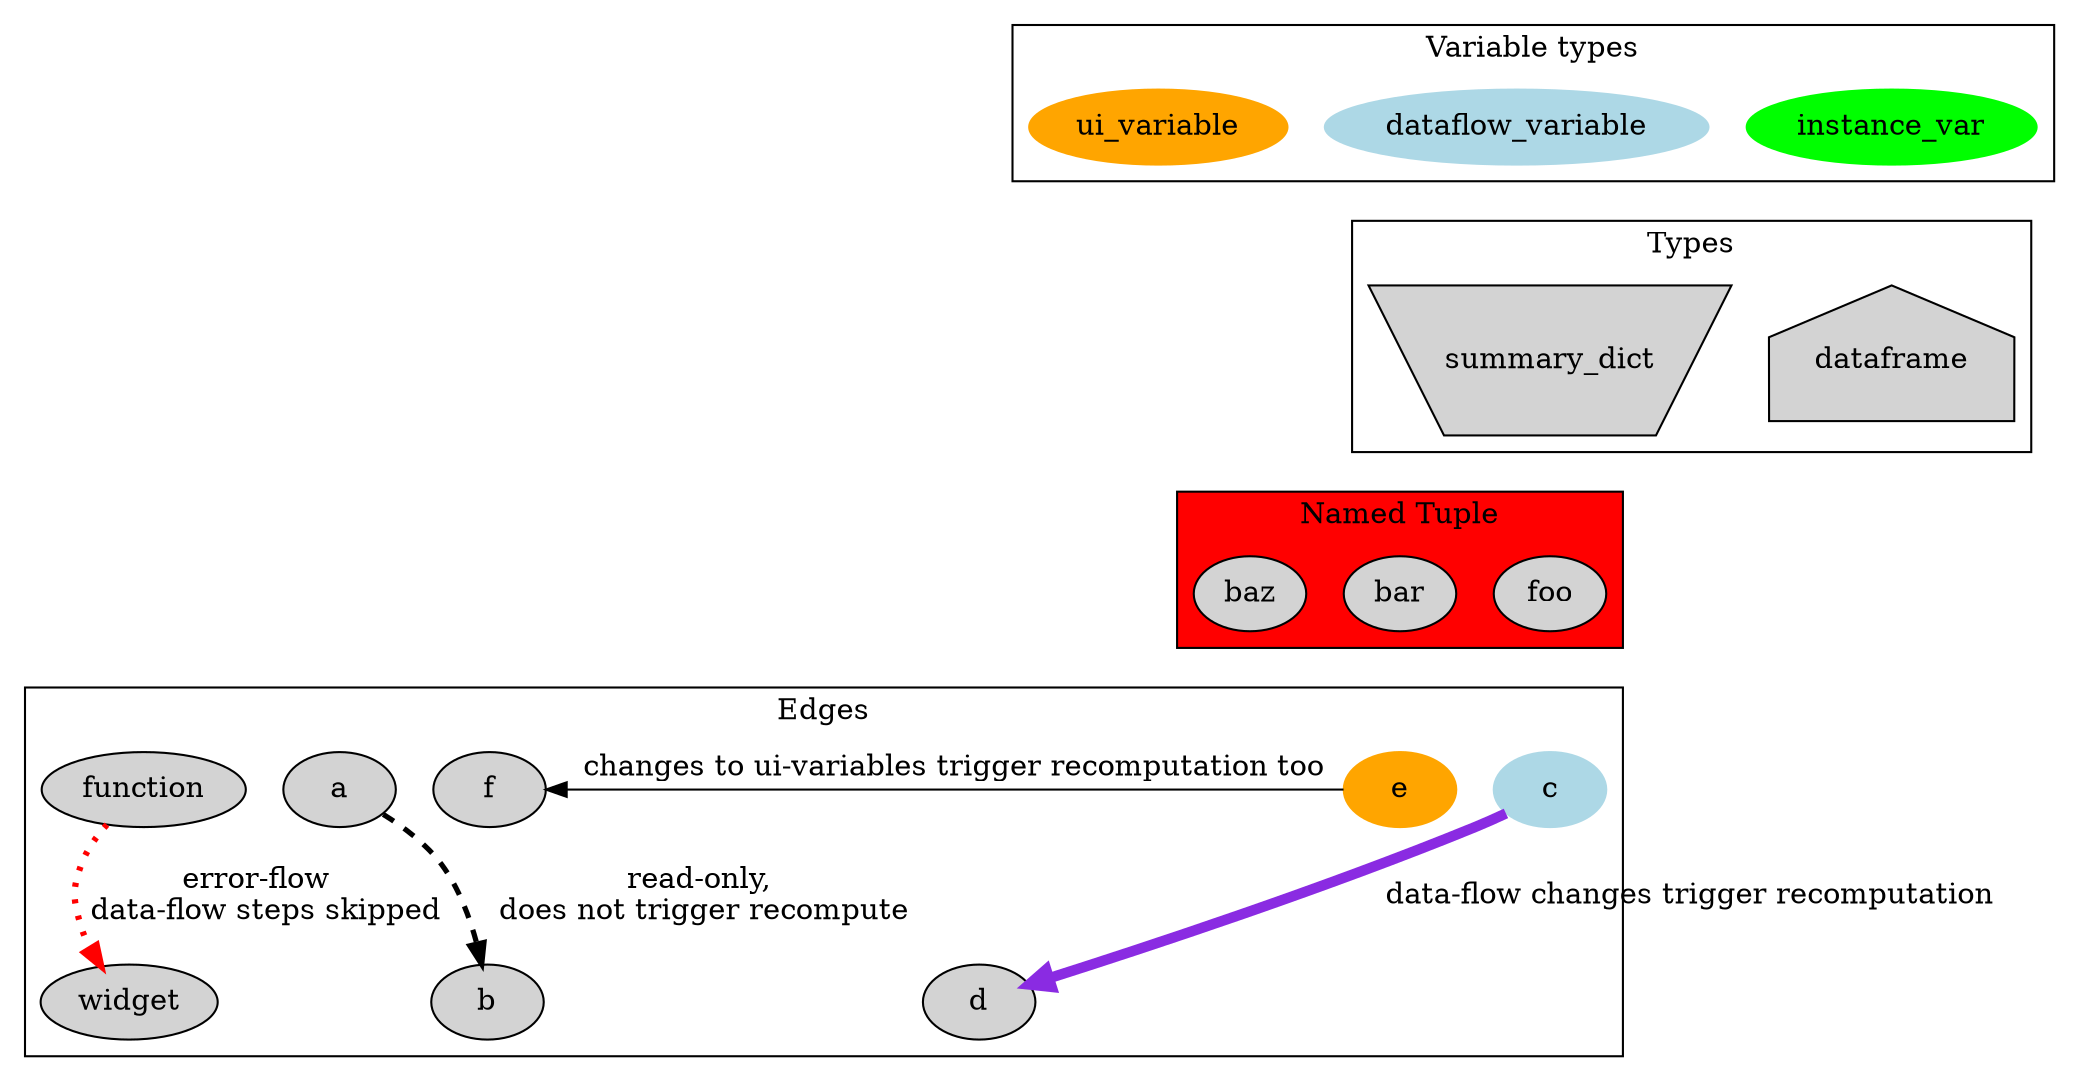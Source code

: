 digraph g {
    compound=true;
	ratio = fill;
	k=.8
	node [style=filled];
	
subgraph cluster_variables {
    label="Variable types";
    instance_var [color="green";]
    dataflow_variable [color="lightblue"]
    ui_variable [color="orange"];
    }
    instance_var -> dataframe [fconstraint=false style="invis" weight=10]


subgraph cluster_types {
    label="Types";
    dataframe [shape="house" height=1 width=.5];
    summary_dict [shape="invtrapezium" height=1 width=.5];
}

summary_dict -> foo [fconstraint=false  style="invis"]

subgraph cluster_blah {
    label="Named Tuple";
    fillcolor="red";
    style=filled;
    foo 
    bar
    baz 
    }

	foo -> c [ style="invis"]


subgraph cluster_edges {
    landscape=true
    packmode=10
    label="Edges";
    c -> d  [penwidth = 5;     color="blueviolet";
        label="  data-flow changes trigger recomputation" ];

    e -> f [ constraint=false 
        label="  changes to ui-variables trigger recomputation too" ]

    a -> b  [ style="dashed" penwidth=2.5 weight=10
        label="  read-only,\n   does not trigger recompute"];

    function -> widget [
                         style="dotted" penwidth=3 color="red" 
			 label="error-flow \n data-flow steps skipped" ]
    e [color="orange"];
    c [color="lightblue"]
    }

}

